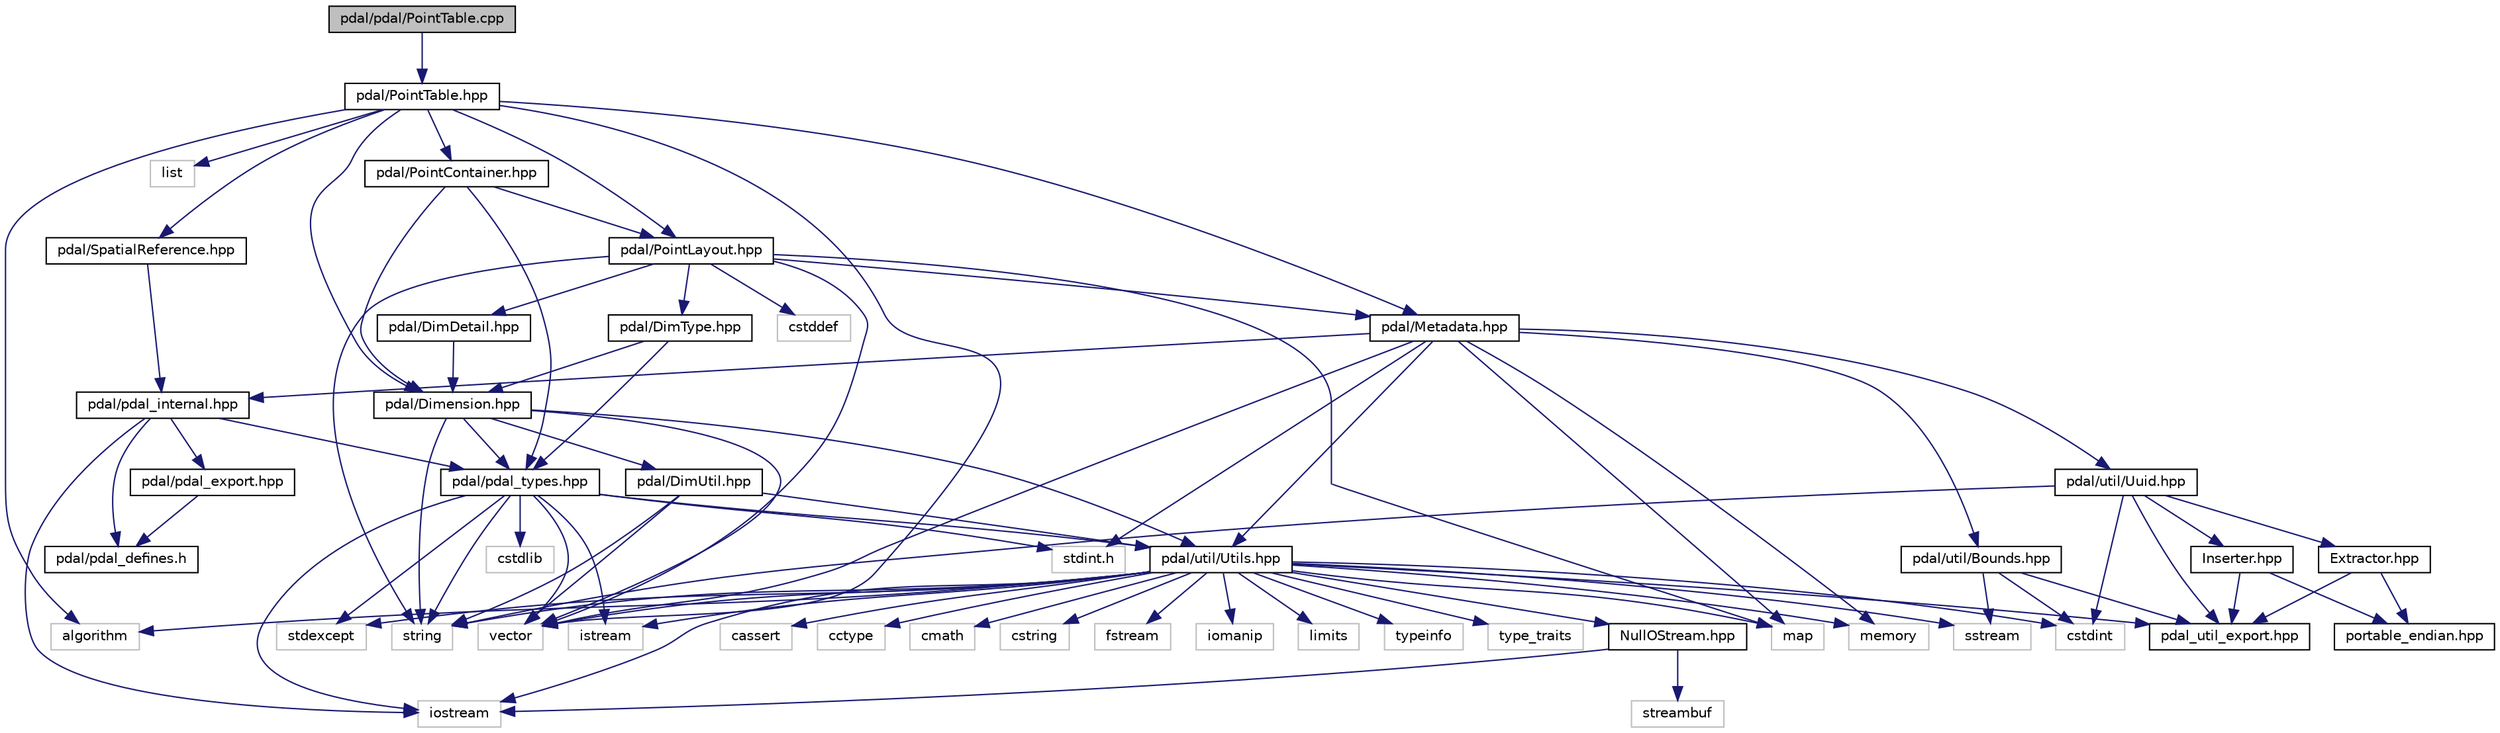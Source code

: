 digraph "pdal/pdal/PointTable.cpp"
{
  edge [fontname="Helvetica",fontsize="10",labelfontname="Helvetica",labelfontsize="10"];
  node [fontname="Helvetica",fontsize="10",shape=record];
  Node1 [label="pdal/pdal/PointTable.cpp",height=0.2,width=0.4,color="black", fillcolor="grey75", style="filled", fontcolor="black"];
  Node1 -> Node2 [color="midnightblue",fontsize="10",style="solid",fontname="Helvetica"];
  Node2 [label="pdal/PointTable.hpp",height=0.2,width=0.4,color="black", fillcolor="white", style="filled",URL="$PointTable_8hpp.html"];
  Node2 -> Node3 [color="midnightblue",fontsize="10",style="solid",fontname="Helvetica"];
  Node3 [label="algorithm",height=0.2,width=0.4,color="grey75", fillcolor="white", style="filled"];
  Node2 -> Node4 [color="midnightblue",fontsize="10",style="solid",fontname="Helvetica"];
  Node4 [label="list",height=0.2,width=0.4,color="grey75", fillcolor="white", style="filled"];
  Node2 -> Node5 [color="midnightblue",fontsize="10",style="solid",fontname="Helvetica"];
  Node5 [label="vector",height=0.2,width=0.4,color="grey75", fillcolor="white", style="filled"];
  Node2 -> Node6 [color="midnightblue",fontsize="10",style="solid",fontname="Helvetica"];
  Node6 [label="pdal/SpatialReference.hpp",height=0.2,width=0.4,color="black", fillcolor="white", style="filled",URL="$SpatialReference_8hpp.html"];
  Node6 -> Node7 [color="midnightblue",fontsize="10",style="solid",fontname="Helvetica"];
  Node7 [label="pdal/pdal_internal.hpp",height=0.2,width=0.4,color="black", fillcolor="white", style="filled",URL="$pdal__internal_8hpp.html"];
  Node7 -> Node8 [color="midnightblue",fontsize="10",style="solid",fontname="Helvetica"];
  Node8 [label="iostream",height=0.2,width=0.4,color="grey75", fillcolor="white", style="filled"];
  Node7 -> Node9 [color="midnightblue",fontsize="10",style="solid",fontname="Helvetica"];
  Node9 [label="pdal/pdal_export.hpp",height=0.2,width=0.4,color="black", fillcolor="white", style="filled",URL="$pdal__export_8hpp.html"];
  Node9 -> Node10 [color="midnightblue",fontsize="10",style="solid",fontname="Helvetica"];
  Node10 [label="pdal/pdal_defines.h",height=0.2,width=0.4,color="black", fillcolor="white", style="filled",URL="$pdal__defines_8h.html"];
  Node7 -> Node10 [color="midnightblue",fontsize="10",style="solid",fontname="Helvetica"];
  Node7 -> Node11 [color="midnightblue",fontsize="10",style="solid",fontname="Helvetica"];
  Node11 [label="pdal/pdal_types.hpp",height=0.2,width=0.4,color="black", fillcolor="white", style="filled",URL="$pdal__types_8hpp.html"];
  Node11 -> Node12 [color="midnightblue",fontsize="10",style="solid",fontname="Helvetica"];
  Node12 [label="stdint.h",height=0.2,width=0.4,color="grey75", fillcolor="white", style="filled"];
  Node11 -> Node13 [color="midnightblue",fontsize="10",style="solid",fontname="Helvetica"];
  Node13 [label="cstdlib",height=0.2,width=0.4,color="grey75", fillcolor="white", style="filled"];
  Node11 -> Node14 [color="midnightblue",fontsize="10",style="solid",fontname="Helvetica"];
  Node14 [label="istream",height=0.2,width=0.4,color="grey75", fillcolor="white", style="filled"];
  Node11 -> Node15 [color="midnightblue",fontsize="10",style="solid",fontname="Helvetica"];
  Node15 [label="stdexcept",height=0.2,width=0.4,color="grey75", fillcolor="white", style="filled"];
  Node11 -> Node16 [color="midnightblue",fontsize="10",style="solid",fontname="Helvetica"];
  Node16 [label="string",height=0.2,width=0.4,color="grey75", fillcolor="white", style="filled"];
  Node11 -> Node5 [color="midnightblue",fontsize="10",style="solid",fontname="Helvetica"];
  Node11 -> Node8 [color="midnightblue",fontsize="10",style="solid",fontname="Helvetica"];
  Node11 -> Node17 [color="midnightblue",fontsize="10",style="solid",fontname="Helvetica"];
  Node17 [label="pdal/util/Utils.hpp",height=0.2,width=0.4,color="black", fillcolor="white", style="filled",URL="$Utils_8hpp.html"];
  Node17 -> Node3 [color="midnightblue",fontsize="10",style="solid",fontname="Helvetica"];
  Node17 -> Node18 [color="midnightblue",fontsize="10",style="solid",fontname="Helvetica"];
  Node18 [label="cassert",height=0.2,width=0.4,color="grey75", fillcolor="white", style="filled"];
  Node17 -> Node19 [color="midnightblue",fontsize="10",style="solid",fontname="Helvetica"];
  Node19 [label="cctype",height=0.2,width=0.4,color="grey75", fillcolor="white", style="filled"];
  Node17 -> Node20 [color="midnightblue",fontsize="10",style="solid",fontname="Helvetica"];
  Node20 [label="cmath",height=0.2,width=0.4,color="grey75", fillcolor="white", style="filled"];
  Node17 -> Node21 [color="midnightblue",fontsize="10",style="solid",fontname="Helvetica"];
  Node21 [label="cstdint",height=0.2,width=0.4,color="grey75", fillcolor="white", style="filled"];
  Node17 -> Node22 [color="midnightblue",fontsize="10",style="solid",fontname="Helvetica"];
  Node22 [label="cstring",height=0.2,width=0.4,color="grey75", fillcolor="white", style="filled"];
  Node17 -> Node23 [color="midnightblue",fontsize="10",style="solid",fontname="Helvetica"];
  Node23 [label="fstream",height=0.2,width=0.4,color="grey75", fillcolor="white", style="filled"];
  Node17 -> Node24 [color="midnightblue",fontsize="10",style="solid",fontname="Helvetica"];
  Node24 [label="iomanip",height=0.2,width=0.4,color="grey75", fillcolor="white", style="filled"];
  Node17 -> Node14 [color="midnightblue",fontsize="10",style="solid",fontname="Helvetica"];
  Node17 -> Node25 [color="midnightblue",fontsize="10",style="solid",fontname="Helvetica"];
  Node25 [label="limits",height=0.2,width=0.4,color="grey75", fillcolor="white", style="filled"];
  Node17 -> Node26 [color="midnightblue",fontsize="10",style="solid",fontname="Helvetica"];
  Node26 [label="map",height=0.2,width=0.4,color="grey75", fillcolor="white", style="filled"];
  Node17 -> Node27 [color="midnightblue",fontsize="10",style="solid",fontname="Helvetica"];
  Node27 [label="memory",height=0.2,width=0.4,color="grey75", fillcolor="white", style="filled"];
  Node17 -> Node28 [color="midnightblue",fontsize="10",style="solid",fontname="Helvetica"];
  Node28 [label="sstream",height=0.2,width=0.4,color="grey75", fillcolor="white", style="filled"];
  Node17 -> Node15 [color="midnightblue",fontsize="10",style="solid",fontname="Helvetica"];
  Node17 -> Node16 [color="midnightblue",fontsize="10",style="solid",fontname="Helvetica"];
  Node17 -> Node29 [color="midnightblue",fontsize="10",style="solid",fontname="Helvetica"];
  Node29 [label="typeinfo",height=0.2,width=0.4,color="grey75", fillcolor="white", style="filled"];
  Node17 -> Node30 [color="midnightblue",fontsize="10",style="solid",fontname="Helvetica"];
  Node30 [label="type_traits",height=0.2,width=0.4,color="grey75", fillcolor="white", style="filled"];
  Node17 -> Node5 [color="midnightblue",fontsize="10",style="solid",fontname="Helvetica"];
  Node17 -> Node8 [color="midnightblue",fontsize="10",style="solid",fontname="Helvetica"];
  Node17 -> Node31 [color="midnightblue",fontsize="10",style="solid",fontname="Helvetica"];
  Node31 [label="NullOStream.hpp",height=0.2,width=0.4,color="black", fillcolor="white", style="filled",URL="$NullOStream_8hpp.html"];
  Node31 -> Node8 [color="midnightblue",fontsize="10",style="solid",fontname="Helvetica"];
  Node31 -> Node32 [color="midnightblue",fontsize="10",style="solid",fontname="Helvetica"];
  Node32 [label="streambuf",height=0.2,width=0.4,color="grey75", fillcolor="white", style="filled"];
  Node17 -> Node33 [color="midnightblue",fontsize="10",style="solid",fontname="Helvetica"];
  Node33 [label="pdal_util_export.hpp",height=0.2,width=0.4,color="black", fillcolor="white", style="filled",URL="$pdal__util__export_8hpp.html"];
  Node2 -> Node34 [color="midnightblue",fontsize="10",style="solid",fontname="Helvetica"];
  Node34 [label="pdal/Dimension.hpp",height=0.2,width=0.4,color="black", fillcolor="white", style="filled",URL="$Dimension_8hpp.html"];
  Node34 -> Node16 [color="midnightblue",fontsize="10",style="solid",fontname="Helvetica"];
  Node34 -> Node5 [color="midnightblue",fontsize="10",style="solid",fontname="Helvetica"];
  Node34 -> Node35 [color="midnightblue",fontsize="10",style="solid",fontname="Helvetica"];
  Node35 [label="pdal/DimUtil.hpp",height=0.2,width=0.4,color="black", fillcolor="white", style="filled",URL="$DimUtil_8hpp.html"];
  Node35 -> Node16 [color="midnightblue",fontsize="10",style="solid",fontname="Helvetica"];
  Node35 -> Node5 [color="midnightblue",fontsize="10",style="solid",fontname="Helvetica"];
  Node35 -> Node17 [color="midnightblue",fontsize="10",style="solid",fontname="Helvetica"];
  Node34 -> Node11 [color="midnightblue",fontsize="10",style="solid",fontname="Helvetica"];
  Node34 -> Node17 [color="midnightblue",fontsize="10",style="solid",fontname="Helvetica"];
  Node2 -> Node36 [color="midnightblue",fontsize="10",style="solid",fontname="Helvetica"];
  Node36 [label="pdal/PointContainer.hpp",height=0.2,width=0.4,color="black", fillcolor="white", style="filled",URL="$PointContainer_8hpp.html"];
  Node36 -> Node11 [color="midnightblue",fontsize="10",style="solid",fontname="Helvetica"];
  Node36 -> Node34 [color="midnightblue",fontsize="10",style="solid",fontname="Helvetica"];
  Node36 -> Node37 [color="midnightblue",fontsize="10",style="solid",fontname="Helvetica"];
  Node37 [label="pdal/PointLayout.hpp",height=0.2,width=0.4,color="black", fillcolor="white", style="filled",URL="$PointLayout_8hpp.html"];
  Node37 -> Node38 [color="midnightblue",fontsize="10",style="solid",fontname="Helvetica"];
  Node38 [label="cstddef",height=0.2,width=0.4,color="grey75", fillcolor="white", style="filled"];
  Node37 -> Node26 [color="midnightblue",fontsize="10",style="solid",fontname="Helvetica"];
  Node37 -> Node16 [color="midnightblue",fontsize="10",style="solid",fontname="Helvetica"];
  Node37 -> Node5 [color="midnightblue",fontsize="10",style="solid",fontname="Helvetica"];
  Node37 -> Node39 [color="midnightblue",fontsize="10",style="solid",fontname="Helvetica"];
  Node39 [label="pdal/DimDetail.hpp",height=0.2,width=0.4,color="black", fillcolor="white", style="filled",URL="$DimDetail_8hpp.html"];
  Node39 -> Node34 [color="midnightblue",fontsize="10",style="solid",fontname="Helvetica"];
  Node37 -> Node40 [color="midnightblue",fontsize="10",style="solid",fontname="Helvetica"];
  Node40 [label="pdal/DimType.hpp",height=0.2,width=0.4,color="black", fillcolor="white", style="filled",URL="$DimType_8hpp.html"];
  Node40 -> Node34 [color="midnightblue",fontsize="10",style="solid",fontname="Helvetica"];
  Node40 -> Node11 [color="midnightblue",fontsize="10",style="solid",fontname="Helvetica"];
  Node37 -> Node41 [color="midnightblue",fontsize="10",style="solid",fontname="Helvetica"];
  Node41 [label="pdal/Metadata.hpp",height=0.2,width=0.4,color="black", fillcolor="white", style="filled",URL="$Metadata_8hpp.html"];
  Node41 -> Node7 [color="midnightblue",fontsize="10",style="solid",fontname="Helvetica"];
  Node41 -> Node42 [color="midnightblue",fontsize="10",style="solid",fontname="Helvetica"];
  Node42 [label="pdal/util/Bounds.hpp",height=0.2,width=0.4,color="black", fillcolor="white", style="filled",URL="$Bounds_8hpp.html"];
  Node42 -> Node21 [color="midnightblue",fontsize="10",style="solid",fontname="Helvetica"];
  Node42 -> Node28 [color="midnightblue",fontsize="10",style="solid",fontname="Helvetica"];
  Node42 -> Node33 [color="midnightblue",fontsize="10",style="solid",fontname="Helvetica"];
  Node41 -> Node17 [color="midnightblue",fontsize="10",style="solid",fontname="Helvetica"];
  Node41 -> Node43 [color="midnightblue",fontsize="10",style="solid",fontname="Helvetica"];
  Node43 [label="pdal/util/Uuid.hpp",height=0.2,width=0.4,color="black", fillcolor="white", style="filled",URL="$Uuid_8hpp.html"];
  Node43 -> Node21 [color="midnightblue",fontsize="10",style="solid",fontname="Helvetica"];
  Node43 -> Node16 [color="midnightblue",fontsize="10",style="solid",fontname="Helvetica"];
  Node43 -> Node33 [color="midnightblue",fontsize="10",style="solid",fontname="Helvetica"];
  Node43 -> Node44 [color="midnightblue",fontsize="10",style="solid",fontname="Helvetica"];
  Node44 [label="Inserter.hpp",height=0.2,width=0.4,color="black", fillcolor="white", style="filled",URL="$Inserter_8hpp.html"];
  Node44 -> Node45 [color="midnightblue",fontsize="10",style="solid",fontname="Helvetica"];
  Node45 [label="portable_endian.hpp",height=0.2,width=0.4,color="black", fillcolor="white", style="filled",URL="$portable__endian_8hpp.html"];
  Node44 -> Node33 [color="midnightblue",fontsize="10",style="solid",fontname="Helvetica"];
  Node43 -> Node46 [color="midnightblue",fontsize="10",style="solid",fontname="Helvetica"];
  Node46 [label="Extractor.hpp",height=0.2,width=0.4,color="black", fillcolor="white", style="filled",URL="$Extractor_8hpp.html"];
  Node46 -> Node33 [color="midnightblue",fontsize="10",style="solid",fontname="Helvetica"];
  Node46 -> Node45 [color="midnightblue",fontsize="10",style="solid",fontname="Helvetica"];
  Node41 -> Node26 [color="midnightblue",fontsize="10",style="solid",fontname="Helvetica"];
  Node41 -> Node27 [color="midnightblue",fontsize="10",style="solid",fontname="Helvetica"];
  Node41 -> Node5 [color="midnightblue",fontsize="10",style="solid",fontname="Helvetica"];
  Node41 -> Node12 [color="midnightblue",fontsize="10",style="solid",fontname="Helvetica"];
  Node2 -> Node37 [color="midnightblue",fontsize="10",style="solid",fontname="Helvetica"];
  Node2 -> Node41 [color="midnightblue",fontsize="10",style="solid",fontname="Helvetica"];
}
